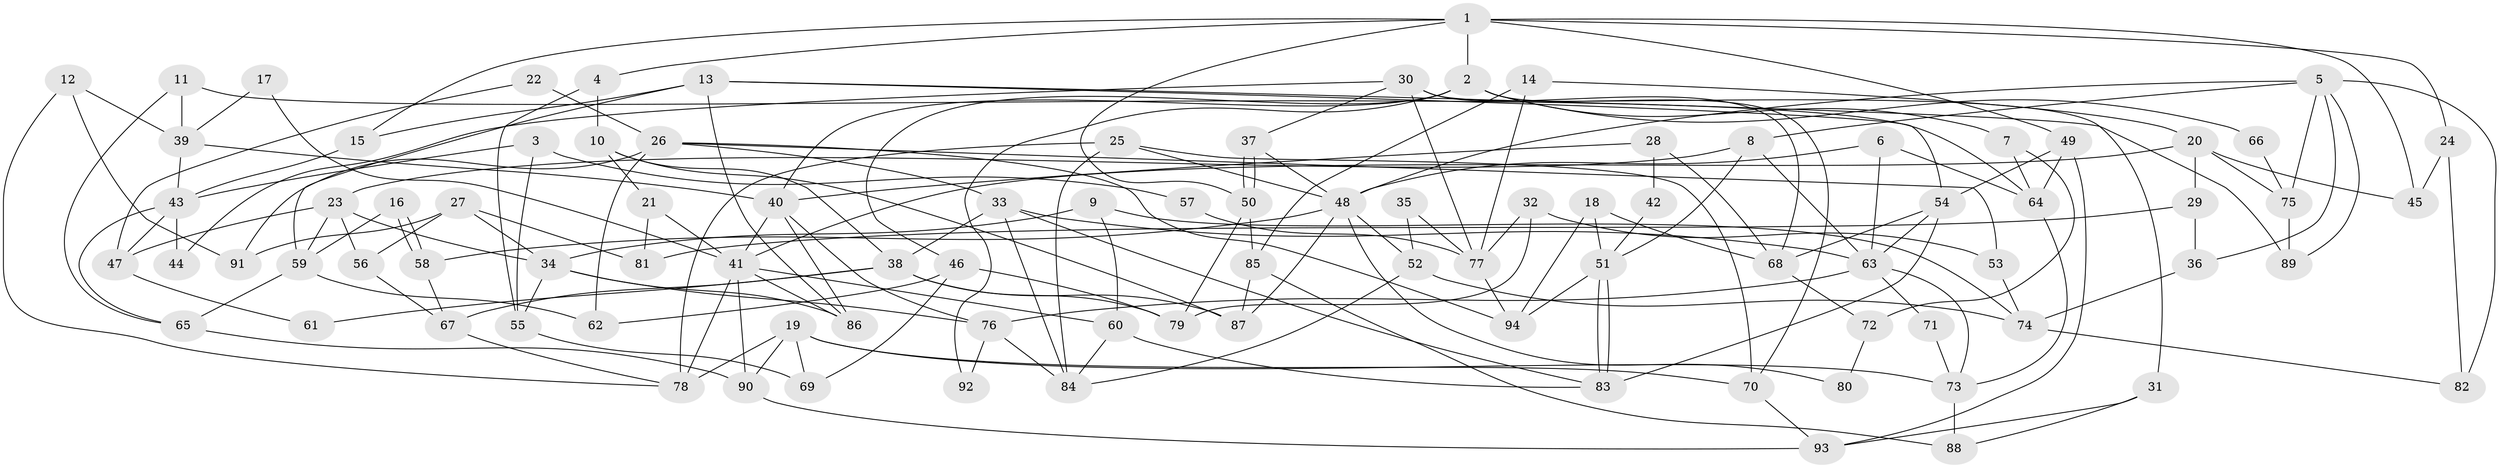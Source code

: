 // Generated by graph-tools (version 1.1) at 2025/36/03/09/25 02:36:08]
// undirected, 94 vertices, 188 edges
graph export_dot {
graph [start="1"]
  node [color=gray90,style=filled];
  1;
  2;
  3;
  4;
  5;
  6;
  7;
  8;
  9;
  10;
  11;
  12;
  13;
  14;
  15;
  16;
  17;
  18;
  19;
  20;
  21;
  22;
  23;
  24;
  25;
  26;
  27;
  28;
  29;
  30;
  31;
  32;
  33;
  34;
  35;
  36;
  37;
  38;
  39;
  40;
  41;
  42;
  43;
  44;
  45;
  46;
  47;
  48;
  49;
  50;
  51;
  52;
  53;
  54;
  55;
  56;
  57;
  58;
  59;
  60;
  61;
  62;
  63;
  64;
  65;
  66;
  67;
  68;
  69;
  70;
  71;
  72;
  73;
  74;
  75;
  76;
  77;
  78;
  79;
  80;
  81;
  82;
  83;
  84;
  85;
  86;
  87;
  88;
  89;
  90;
  91;
  92;
  93;
  94;
  1 -- 50;
  1 -- 49;
  1 -- 2;
  1 -- 4;
  1 -- 15;
  1 -- 24;
  1 -- 45;
  2 -- 40;
  2 -- 7;
  2 -- 46;
  2 -- 66;
  2 -- 70;
  2 -- 92;
  3 -- 55;
  3 -- 43;
  3 -- 57;
  4 -- 55;
  4 -- 10;
  5 -- 75;
  5 -- 48;
  5 -- 8;
  5 -- 36;
  5 -- 82;
  5 -- 89;
  6 -- 63;
  6 -- 48;
  6 -- 64;
  7 -- 64;
  7 -- 72;
  8 -- 63;
  8 -- 23;
  8 -- 51;
  9 -- 60;
  9 -- 34;
  9 -- 74;
  10 -- 38;
  10 -- 21;
  10 -- 87;
  11 -- 64;
  11 -- 39;
  11 -- 65;
  12 -- 39;
  12 -- 78;
  12 -- 91;
  13 -- 54;
  13 -- 59;
  13 -- 15;
  13 -- 86;
  13 -- 89;
  14 -- 20;
  14 -- 77;
  14 -- 85;
  15 -- 43;
  16 -- 59;
  16 -- 58;
  16 -- 58;
  17 -- 39;
  17 -- 41;
  18 -- 51;
  18 -- 94;
  18 -- 68;
  19 -- 78;
  19 -- 90;
  19 -- 69;
  19 -- 70;
  19 -- 73;
  20 -- 41;
  20 -- 45;
  20 -- 29;
  20 -- 75;
  21 -- 81;
  21 -- 41;
  22 -- 26;
  22 -- 47;
  23 -- 34;
  23 -- 47;
  23 -- 56;
  23 -- 59;
  24 -- 82;
  24 -- 45;
  25 -- 70;
  25 -- 78;
  25 -- 48;
  25 -- 84;
  26 -- 62;
  26 -- 33;
  26 -- 53;
  26 -- 91;
  26 -- 94;
  27 -- 34;
  27 -- 91;
  27 -- 56;
  27 -- 81;
  28 -- 68;
  28 -- 40;
  28 -- 42;
  29 -- 36;
  29 -- 81;
  30 -- 31;
  30 -- 37;
  30 -- 44;
  30 -- 68;
  30 -- 77;
  31 -- 88;
  31 -- 93;
  32 -- 53;
  32 -- 77;
  32 -- 79;
  33 -- 38;
  33 -- 84;
  33 -- 63;
  33 -- 83;
  34 -- 86;
  34 -- 76;
  34 -- 55;
  35 -- 52;
  35 -- 77;
  36 -- 74;
  37 -- 48;
  37 -- 50;
  37 -- 50;
  38 -- 87;
  38 -- 67;
  38 -- 61;
  38 -- 79;
  39 -- 43;
  39 -- 40;
  40 -- 41;
  40 -- 86;
  40 -- 76;
  41 -- 60;
  41 -- 78;
  41 -- 86;
  41 -- 90;
  42 -- 51;
  43 -- 65;
  43 -- 44;
  43 -- 47;
  46 -- 79;
  46 -- 62;
  46 -- 69;
  47 -- 61;
  48 -- 87;
  48 -- 52;
  48 -- 58;
  48 -- 80;
  49 -- 54;
  49 -- 64;
  49 -- 93;
  50 -- 79;
  50 -- 85;
  51 -- 83;
  51 -- 83;
  51 -- 94;
  52 -- 84;
  52 -- 74;
  53 -- 74;
  54 -- 68;
  54 -- 83;
  54 -- 63;
  55 -- 69;
  56 -- 67;
  57 -- 77;
  58 -- 67;
  59 -- 65;
  59 -- 62;
  60 -- 83;
  60 -- 84;
  63 -- 71;
  63 -- 73;
  63 -- 76;
  64 -- 73;
  65 -- 90;
  66 -- 75;
  67 -- 78;
  68 -- 72;
  70 -- 93;
  71 -- 73;
  72 -- 80;
  73 -- 88;
  74 -- 82;
  75 -- 89;
  76 -- 84;
  76 -- 92;
  77 -- 94;
  85 -- 87;
  85 -- 88;
  90 -- 93;
}
